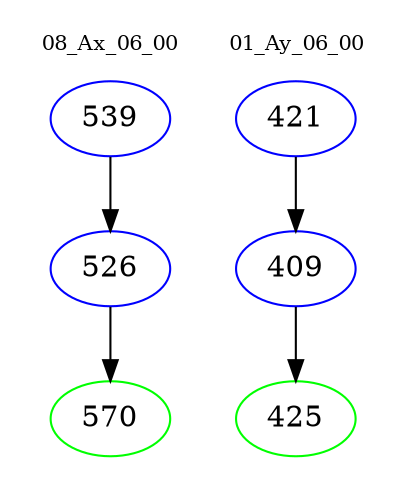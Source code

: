 digraph{
subgraph cluster_0 {
color = white
label = "08_Ax_06_00";
fontsize=10;
T0_539 [label="539", color="blue"]
T0_539 -> T0_526 [color="black"]
T0_526 [label="526", color="blue"]
T0_526 -> T0_570 [color="black"]
T0_570 [label="570", color="green"]
}
subgraph cluster_1 {
color = white
label = "01_Ay_06_00";
fontsize=10;
T1_421 [label="421", color="blue"]
T1_421 -> T1_409 [color="black"]
T1_409 [label="409", color="blue"]
T1_409 -> T1_425 [color="black"]
T1_425 [label="425", color="green"]
}
}
